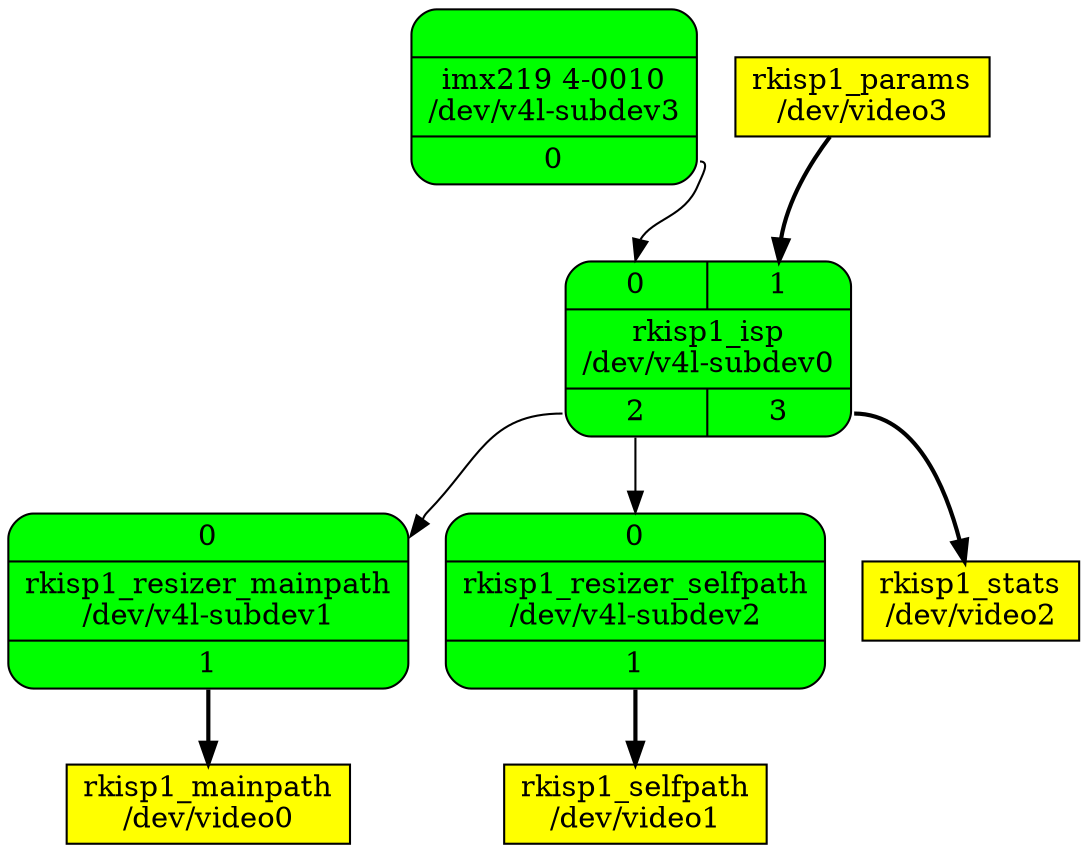 digraph board {
	rankdir=TB
	n00000001 [label="{{<port0> 0 | <port1> 1} | rkisp1_isp\n/dev/v4l-subdev0 | {<port2> 2 | <port3> 3}}", shape=Mrecord, style=filled, fillcolor=green]
	n00000001:port2 -> n00000006:port0
	n00000001:port2 -> n00000009:port0
	n00000001:port3 -> n00000014 [style=bold]
	n00000006 [label="{{<port0> 0} | rkisp1_resizer_mainpath\n/dev/v4l-subdev1 | {<port1> 1}}", shape=Mrecord, style=filled, fillcolor=green]
	n00000006:port1 -> n0000000c [style=bold]
	n00000009 [label="{{<port0> 0} | rkisp1_resizer_selfpath\n/dev/v4l-subdev2 | {<port1> 1}}", shape=Mrecord, style=filled, fillcolor=green]
	n00000009:port1 -> n00000010 [style=bold]
	n0000000c [label="rkisp1_mainpath\n/dev/video0", shape=box, style=filled, fillcolor=yellow]
	n00000010 [label="rkisp1_selfpath\n/dev/video1", shape=box, style=filled, fillcolor=yellow]
	n00000014 [label="rkisp1_stats\n/dev/video2", shape=box, style=filled, fillcolor=yellow]
	n00000018 [label="rkisp1_params\n/dev/video3", shape=box, style=filled, fillcolor=yellow]
	n00000018 -> n00000001:port1 [style=bold]
	n0000001c [label="{{} | imx219 4-0010\n/dev/v4l-subdev3 | {<port0> 0}}", shape=Mrecord, style=filled, fillcolor=green]
	n0000001c:port0 -> n00000001:port0
}
